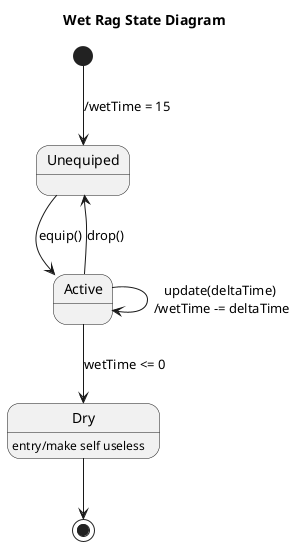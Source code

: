 @startuml rag
title Wet Rag State Diagram

[*] --> Unequiped: /wetTime = 15
Unequiped --> Active: equip()
Active --> Unequiped: drop()
Active --> Active: update(deltaTime) \n/wetTime -= deltaTime
Active --> Dry: wetTime <= 0
Dry --> [*]

Dry: entry/make self useless
@enduml